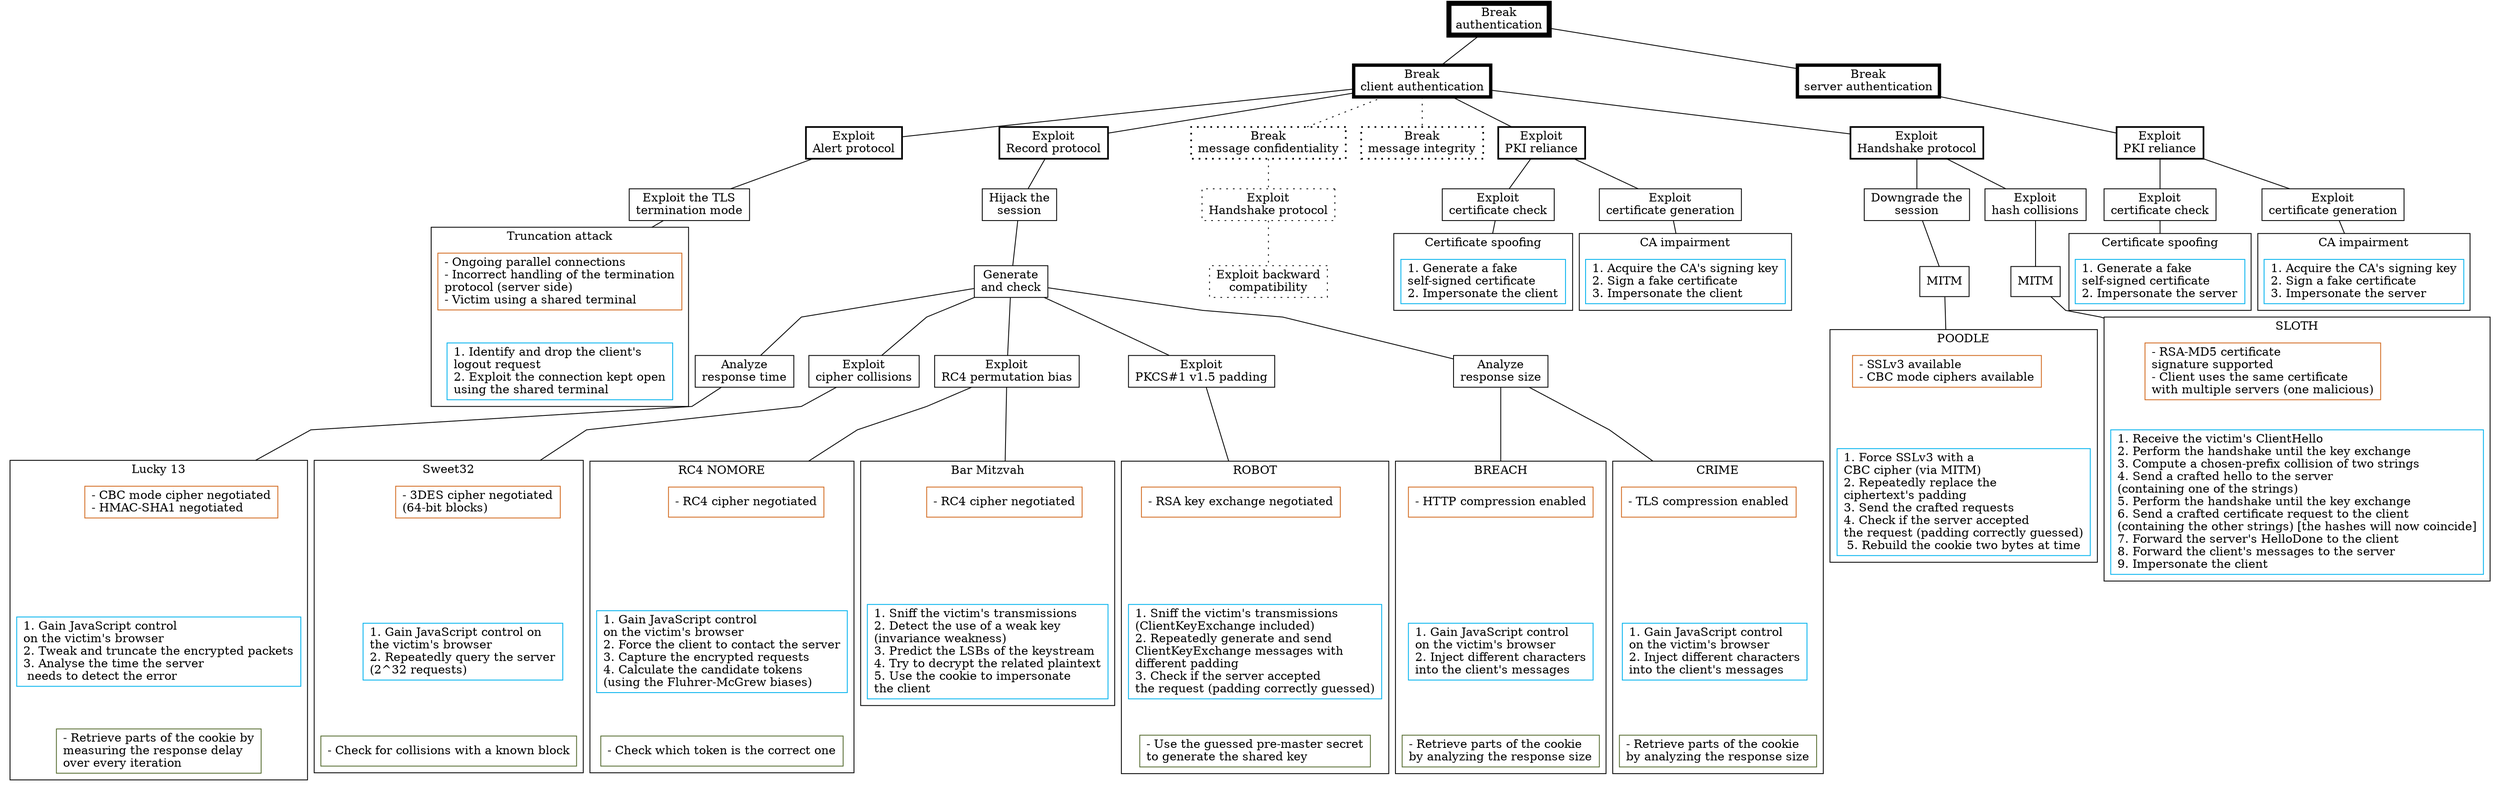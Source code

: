 graph {
#attributes
splines=polyline;
compound=true;
node [shape=box];

#legend
# "node_name" [label appearing after the rendering] /*hooks for the highlighting process*/
# NOTE: each highlight-able line must end with a slash (without a space following)

#################Authentication Nodes#################
##----------Parents---------
"auth_break" [label = "Break\nauthentication"][penwidth=6] /* ROBOT POODLE SWEET32 NOMORE SLOTH MITZVAH CRIME BREACH LUCKY13 TRANSPARENCY TRUST_MANAGER TRANSPARENCY 3SHAKE HSTS_not_preloaded DROWN RENEGOTIATION */
"auth_break_client" [label = "Break\nclient authentication"][penwidth=4] /* ROBOT POODLE SWEET32 NOMORE SLOTH MITZVAH CRIME BREACH LUCKY13 TRANSPARENCY TRUST_MANAGER 3SHAKE HSTS_not_preloaded DROWN RENEGOTIATION */
"auth_break_server" [label = "Break\nserver authentication"][penwidth=4] /* TRANSPARENCY */

"auth_tls_hshake" [label = "Exploit\nHandshake protocol"][penwidth=2] /* POODLE SLOTH */
"auth_tls_alert" [label = "Exploit\nAlert protocol"][penwidth=2] 
"auth_tls_record" [label = "Exploit\nRecord protocol"][penwidth=2] /* ROBOT SWEET32 NOMORE MITZVAH CRIME BREACH LUCKY13 */
"auth_msg_C" [label = "Break\nmessage confidentiality"][style=dotted][penwidth=2] /* 3SHAKE HSTS_not_preloaded DROWN */
"auth_C_tls_hshake" [label = "Exploit\nHandshake protocol"][style=dotted] /* 3SHAKE HSTS_not_preloaded DROWN */
"auth_C_legacy" [label = "Exploit backward\ncompatibility"][style=dotted] /* DROWN */
"auth_msg_I" [label = "Break\nmessage integrity"][style=dotted][penwidth=2] /* RENEGOTIATION */
"auth_pki_s" [label = "Exploit\nPKI reliance"][penwidth=2] /* TRANSPARENCY */
"auth_pki_c" [label = "Exploit\nPKI reliance"][penwidth=2] /* TRANSPARENCY */

"auth_collision" [label = "Exploit\nhash collisions"] /* SLOTH */
"auth_collision_mitm" [label = "MITM"] /* SLOTH */
"auth_downgrade" [label = "Downgrade the\nsession"] /* POODLE */
"auth_downgrade_mitm" [label = "MITM"] /* POODLE */
"auth_tls_termin" [label = "Exploit the TLS\ntermination mode"]
"auth_hijack" [label = "Hijack the\nsession"] /* ROBOT SWEET32 NOMORE MITZVAH CRIME BREACH LUCKY13 */
"auth_cert_gen_s" [label = "Exploit\ncertificate generation"] /* TRANSPARENCY */
"auth_cert_check_s" [label = "Exploit\ncertificate check"] 
"auth_cert_gen_c" [label = "Exploit\ncertificate generation"] /* TRANSPARENCY */
"auth_cert_check_c" [label = "Exploit\ncertificate check"] /* TRUST_MANAGER */

"auth_genAndCheck" [label = "Generate\nand check"] /* ROBOT SWEET32 NOMORE MITZVAH CRIME BREACH LUCKY13 */

"auth_check_size" [label = "Analyze\nresponse size"] /* CRIME BREACH */
"auth_check_time" [label = "Analyze\nresponse time"] /* LUCKY13 */
"auth_check_collisions" [label = "Exploit\ncipher collisions"] /* SWEET32 */
"auth_check_bias" [label = "Exploit\nRC4 permutation bias"] /* NOMORE MITZVAH */
"auth_check_padding" [label = "Exploit\nPKCS#1 v1.5 padding"] /* ROBOT */

##----------Leaves----------
"auth_sloth_1" [label = "- RSA-MD5 certificate\lsignature supported\l- Client uses the same certificate\lwith multiple servers (one malicious)\l"][color=chocolate]
"auth_sloth_2" [label = "1. Receive the victim's ClientHello\l2. Perform the handshake until the key exchange\l3. Compute a chosen-prefix collision of two strings\l4. Send a crafted hello to the server\l(containing one of the strings)\l5. Perform the handshake until the key exchange\l6. Send a crafted certificate request to the client\l(containing the other strings) [the hashes will now coincide]\l7. Forward the server's HelloDone to the client\l8. Forward the client's messages to the server\l9. Impersonate the client\l"][color=deepskyblue2]

"auth_poodle_1" [label = "- SSLv3 available\l- CBC mode ciphers available"][color=chocolate]
"auth_poodle_2" [label = "1. Force SSLv3 with a\lCBC cipher (via MITM)\l2. Repeatedly replace the\lciphertext's padding\l3. Send the crafted requests\l4. Check if the server accepted\lthe request (padding correctly guessed)\l5. Rebuild the cookie two bytes at time"][color=deepskyblue2]

"auth_trunc_1" [label = "- Ongoing parallel connections\l- Incorrect handling of the termination\lprotocol (server side)\l- Victim using a shared terminal\l"][color=chocolate]
"auth_trunc_2" [label = "1. Identify and drop the client's\llogout request\l2. Exploit the connection kept open\lusing the shared terminal\l"][color=deepskyblue2]

"auth_crime_1" [label = "- TLS compression enabled\l"][color=chocolate]
"auth_crime_2" [label = "1. Gain JavaScript control\lon the victim's browser\l2. Inject different characters\linto the client's messages\l"][color=deepskyblue2]
"auth_crime_3" [label = "- Retrieve parts of the cookie\lby analyzing the response size\l"][color=darkolivegreen]

"auth_breach_1" [label = "- HTTP compression enabled\l"][color=chocolate]
"auth_breach_2" [label = "1. Gain JavaScript control\lon the victim's browser\l2. Inject different characters\linto the client's messages\l"][color=deepskyblue2]
"auth_breach_3" [label = "- Retrieve parts of the cookie\lby analyzing the response size\l"][color=darkolivegreen]

"auth_lucky_1" [label = "- CBC mode cipher negotiated\l- HMAC-SHA1 negotiated\l"][color=chocolate]
"auth_lucky_2" [label = "1. Gain JavaScript control\lon the victim's browser\l2. Tweak and truncate the encrypted packets\l3. Analyse the time the server\l needs to detect the error\l"][color=deepskyblue2]
"auth_lucky_3" [label = "- Retrieve parts of the cookie by\lmeasuring the response delay\lover every iteration\l"][color=darkolivegreen]

"auth_sweet_1" [label = "- 3DES cipher negotiated\l(64-bit blocks)\l"][color=chocolate]
"auth_sweet_2" [label = "1. Gain JavaScript control on\lthe victim's browser\l2. Repeatedly query the server\l(2^32 requests)\l"][color=deepskyblue2]
"auth_sweet_3" [label = "- Check for collisions with a known block\l"][color=darkolivegreen]

"auth_mitzvah_1" [label = "- RC4 cipher negotiated\l"][color=chocolate]
"auth_mitzvah_2" [label = "1. Sniff the victim's transmissions\l2. Detect the use of a weak key\l(invariance weakness)\l3. Predict the LSBs of the keystream\l4. Try to decrypt the related plaintext\l5. Use the cookie to impersonate\lthe client\l"][color=deepskyblue2]

"auth_nomore_1" [label = "- RC4 cipher negotiated\l"][color=chocolate]
"auth_nomore_2" [label = "1. Gain JavaScript control\lon the victim's browser\l2. Force the client to contact the server\l3. Capture the encrypted requests\l4. Calculate the candidate tokens\l(using the Fluhrer-McGrew biases)\l"][color=deepskyblue2]
"auth_nomore_3" [label = "- Check which token is the correct one"][color=darkolivegreen]

"auth_impairment_s_1" [label = "1. Acquire the CA's signing key\l2. Sign a fake certificate\l3. Impersonate the server\l"][color=deepskyblue2]

"auth_cert_self_s_1" [label = "1. Generate a fake\lself-signed certificate\l2. Impersonate the server\l"][color=deepskyblue2]

"auth_impairment_c_1" [label = "1. Acquire the CA's signing key\l2. Sign a fake certificate\l3. Impersonate the client\l"][color=deepskyblue2]

"auth_cert_self_c_1" [label = "1. Generate a fake\lself-signed certificate\l2. Impersonate the client\l"][color=deepskyblue2]

"auth_robot_1" [label = "- RSA key exchange negotiated\l"][color=chocolate]
"auth_robot_2" [label = "1. Sniff the victim's transmissions\l(ClientKeyExchange included)\l2. Repeatedly generate and send\lClientKeyExchange messages with\ldifferent padding\l3. Check if the server accepted\lthe request (padding correctly guessed)\l"][color=deepskyblue2]
"auth_robot_3" [label = "- Use the guessed pre-master secret\lto generate the shared key\l"][color=darkolivegreen]

#-----------Edges-----------
## root
	"auth_break" -- "auth_break_client"  /* ROBOT POODLE SWEET32 NOMORE SLOTH MITZVAH CRIME BREACH LUCKY13 TRANSPARENCY TRUST_MANAGER */
	"auth_break" -- "auth_break_server"   /* TRANSPARENCY */

###client authentication
	"auth_break_client" -- "auth_tls_record"  /* ROBOT SWEET32 NOMORE MITZVAH CRIME BREACH LUCKY13 */
	"auth_break_client" -- "auth_tls_hshake"  /* POODLE SLOTH */
	"auth_break_client" -- "auth_tls_alert"
	"auth_break_client" -- "auth_pki_c"  /* TRUST_MANAGER */
	"auth_break_client" -- "auth_msg_C" -- "auth_C_tls_hshake" -- "auth_C_legacy" [style=dotted]  /* DROWN */
	"auth_break_client" -- "auth_msg_I" [style=dotted] /* RENEGOTIATION */
	
###server authentication
	"auth_break_server" -- "auth_pki_s"   /* TRANSPARENCY */

#### handshake subtree
	"auth_tls_hshake" -- "auth_collision" /* SLOTH */
	"auth_tls_hshake" -- "auth_downgrade" /* POODLE */
	"auth_downgrade" -- "auth_downgrade_mitm" /* POODLE */
	"auth_collision" -- "auth_collision_mitm" /* SLOTH */
	"auth_collision_mitm" -- "auth_sloth_1" [lhead=cluster_sloth] /* SLOTH */
	"auth_downgrade_mitm" -- "auth_poodle_1" [lhead=cluster_poodle] /* POODLE */

#### record subtree
	"auth_tls_record" -- "auth_hijack" /* ROBOT SWEET32 NOMORE MITZVAH CRIME BREACH LUCKY13 */
	"auth_hijack" -- "auth_genAndCheck" /* ROBOT SWEET32 NOMORE MITZVAH CRIME BREACH LUCKY13 */

#### generate subtree
	"auth_genAndCheck" -- "auth_check_size" /* CRIME BREACH */
	"auth_genAndCheck" -- "auth_check_time" /* LUCKY13 */
	"auth_genAndCheck" -- "auth_check_collisions" /* SWEET32 */
	"auth_genAndCheck" -- "auth_check_bias" /* NOMORE MITZVAH */
	"auth_genAndCheck" -- "auth_check_padding" /* ROBOT */

#### size subtree
	"auth_check_size" -- "auth_crime_1" [lhead=cluster_crime] /* CRIME */
	"auth_check_size" -- "auth_breach_1" [lhead=cluster_breach] /* BREACH */

#### time subtree
	"auth_check_time" -- "auth_lucky_1" [lhead=cluster_lucky] /* LUCKY13 */

#### collision subtree
	"auth_check_collisions" -- "auth_sweet_1" [lhead=cluster_sweet] /* SWEET32 */

#### bias subtree
	"auth_check_bias" -- "auth_mitzvah_1" [lhead=cluster_mitzvah] /* MITZVAH */
	"auth_check_bias" -- "auth_nomore_1" [lhead=cluster_nomore] /* NOMORE */

#### padding subtree
	"auth_check_padding" -- "auth_robot_1" [lhead=cluster_robot] /* ROBOT */

### alert subtree
	"auth_tls_alert" -- "auth_tls_termin"

#### termination subtree
	"auth_tls_termin" -- "auth_trunc_1" [lhead=cluster_truncation]

#### client PKI subtree
	"auth_pki_c" -- "auth_cert_gen_c"
	"auth_pki_c" -- "auth_cert_check_c"  /* TRUST_MANAGER */

##### client generation subtree
	"auth_cert_gen_c" -- "auth_impairment_c_1" [lhead=cluster_impairment_c]

##### client generation subtree
	"auth_cert_check_c" -- "auth_cert_self_c_1" [lhead=cluster_self_c] /* TRUST_MANAGER */
	
###Server Subtree	

#### server PKI subtree
	"auth_pki_s" -- "auth_cert_gen_s"  /* TRANSPARENCY */
	"auth_pki_s" -- "auth_cert_check_s"

##### server generation subtree
	"auth_cert_gen_s" -- "auth_impairment_s_1" [lhead=cluster_impairment_s]  /* TRANSPARENCY */

##### server generation subtree
	"auth_cert_check_s" -- "auth_cert_self_s_1" [lhead=cluster_self_s]

#-----------Subgraphs-----------

	subgraph cluster_sloth {
		label="SLOTH";
		"auth_sloth_1" -- "auth_sloth_2" [style=invis];
	}
	subgraph cluster_poodle {
		label="POODLE";
		"auth_poodle_1" -- "auth_poodle_2" [style=invis];
	}
	subgraph cluster_truncation {
		label="Truncation attack";
		"auth_trunc_1" -- "auth_trunc_2" [style=invis];
	}
	subgraph cluster_crime {
		label="CRIME";
		"auth_crime_1" -- "auth_crime_2" -- "auth_crime_3" [style=invis];
	}
	subgraph cluster_breach {
		label="BREACH";
		"auth_breach_1" -- "auth_breach_2" -- "auth_breach_3" [style=invis];
	}
	subgraph cluster_lucky {
		label="Lucky 13";
		"auth_lucky_1" -- "auth_lucky_2" --"auth_lucky_3" [style=invis];
	}
	subgraph cluster_sweet {
		label="Sweet32";
		"auth_sweet_1" -- "auth_sweet_2" -- "auth_sweet_3" [style=invis];
	}
	subgraph cluster_mitzvah {
		label="Bar Mitzvah";
		"auth_mitzvah_1" -- "auth_mitzvah_2" [style=invis];
	}
	subgraph cluster_nomore {
		label="RC4 NOMORE";
		"auth_nomore_1" -- "auth_nomore_2" -- "auth_nomore_3" [style=invis];
	}
	subgraph cluster_impairment_s {
		label="CA impairment";
		"auth_impairment_s_1";
	}
	subgraph cluster_self_s {
		label="Certificate spoofing";
		"auth_cert_self_s_1";
	}
	subgraph cluster_impairment_c {
		label="CA impairment";
		"auth_impairment_c_1";
	}
	subgraph cluster_self_c {
		label="Certificate spoofing";
		"auth_cert_self_c_1";
	}
	subgraph cluster_robot {
		label="ROBOT";
		"auth_robot_1" -- "auth_robot_2" -- "auth_robot_3" [style=invis];
	}
}
